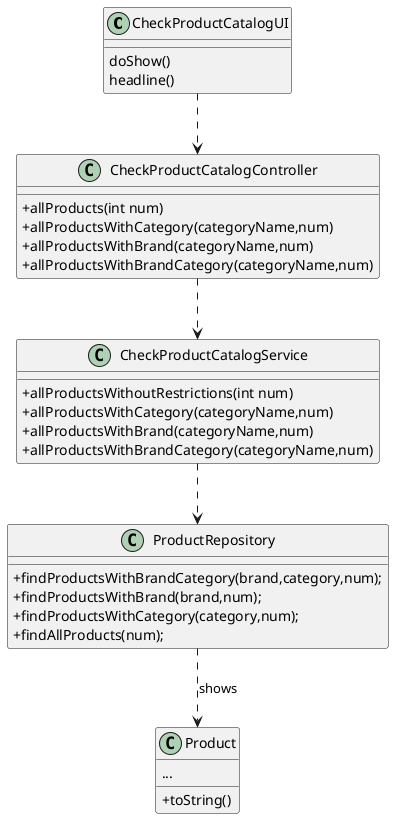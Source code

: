 @startuml
skinparam classAttributeIconSize 0

Class "CheckProductCatalogUI"{
doShow()
headline()
}

Class "CheckProductCatalogController"{
+allProducts(int num)
+allProductsWithCategory(categoryName,num)
+allProductsWithBrand(categoryName,num)
+allProductsWithBrandCategory(categoryName,num)
}

Class "CheckProductCatalogService"{
+allProductsWithoutRestrictions(int num)
+allProductsWithCategory(categoryName,num)
+allProductsWithBrand(categoryName,num)
+allProductsWithBrandCategory(categoryName,num)
}

Class "ProductRepository"{
+findProductsWithBrandCategory(brand,category,num);
+findProductsWithBrand(brand,num);
+findProductsWithCategory(category,num);
+findAllProducts(num);

}

Class "Product"{

+toString()
...
}


CheckProductCatalogUI..> CheckProductCatalogController

CheckProductCatalogController ..> CheckProductCatalogService

CheckProductCatalogService ..> ProductRepository

ProductRepository ..> Product :"shows"





@enduml